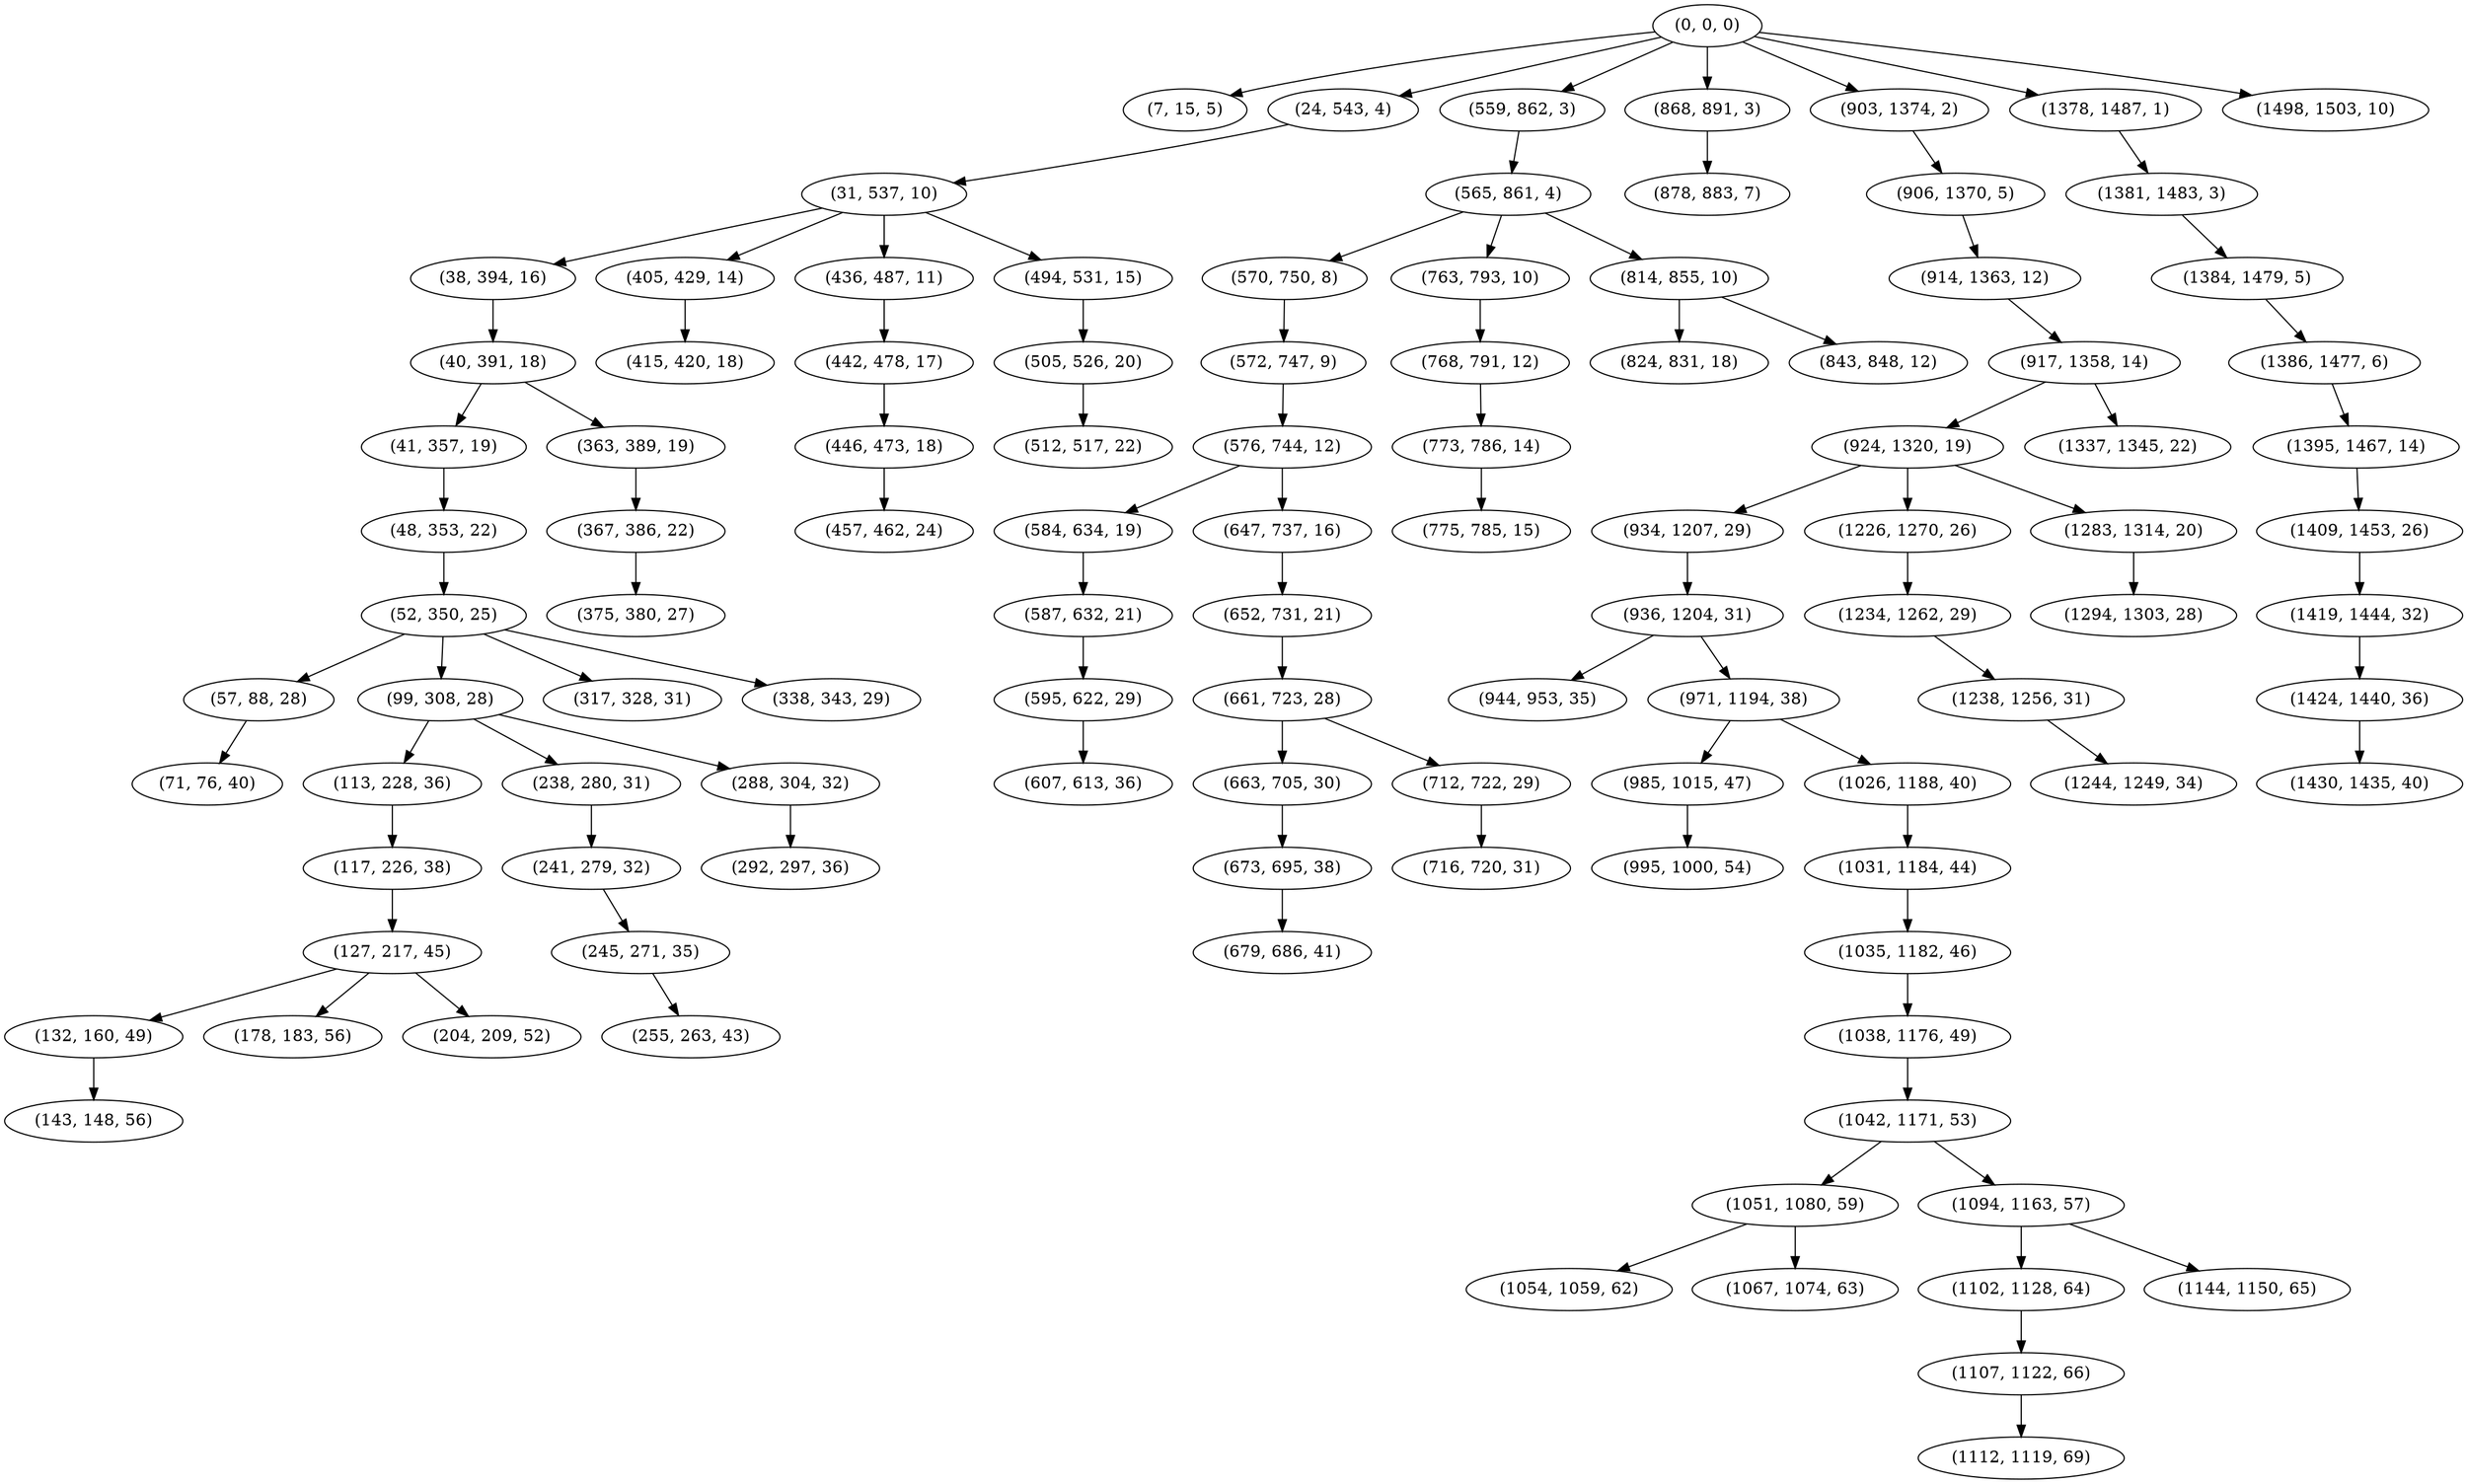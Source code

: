 digraph tree {
    "(0, 0, 0)";
    "(7, 15, 5)";
    "(24, 543, 4)";
    "(31, 537, 10)";
    "(38, 394, 16)";
    "(40, 391, 18)";
    "(41, 357, 19)";
    "(48, 353, 22)";
    "(52, 350, 25)";
    "(57, 88, 28)";
    "(71, 76, 40)";
    "(99, 308, 28)";
    "(113, 228, 36)";
    "(117, 226, 38)";
    "(127, 217, 45)";
    "(132, 160, 49)";
    "(143, 148, 56)";
    "(178, 183, 56)";
    "(204, 209, 52)";
    "(238, 280, 31)";
    "(241, 279, 32)";
    "(245, 271, 35)";
    "(255, 263, 43)";
    "(288, 304, 32)";
    "(292, 297, 36)";
    "(317, 328, 31)";
    "(338, 343, 29)";
    "(363, 389, 19)";
    "(367, 386, 22)";
    "(375, 380, 27)";
    "(405, 429, 14)";
    "(415, 420, 18)";
    "(436, 487, 11)";
    "(442, 478, 17)";
    "(446, 473, 18)";
    "(457, 462, 24)";
    "(494, 531, 15)";
    "(505, 526, 20)";
    "(512, 517, 22)";
    "(559, 862, 3)";
    "(565, 861, 4)";
    "(570, 750, 8)";
    "(572, 747, 9)";
    "(576, 744, 12)";
    "(584, 634, 19)";
    "(587, 632, 21)";
    "(595, 622, 29)";
    "(607, 613, 36)";
    "(647, 737, 16)";
    "(652, 731, 21)";
    "(661, 723, 28)";
    "(663, 705, 30)";
    "(673, 695, 38)";
    "(679, 686, 41)";
    "(712, 722, 29)";
    "(716, 720, 31)";
    "(763, 793, 10)";
    "(768, 791, 12)";
    "(773, 786, 14)";
    "(775, 785, 15)";
    "(814, 855, 10)";
    "(824, 831, 18)";
    "(843, 848, 12)";
    "(868, 891, 3)";
    "(878, 883, 7)";
    "(903, 1374, 2)";
    "(906, 1370, 5)";
    "(914, 1363, 12)";
    "(917, 1358, 14)";
    "(924, 1320, 19)";
    "(934, 1207, 29)";
    "(936, 1204, 31)";
    "(944, 953, 35)";
    "(971, 1194, 38)";
    "(985, 1015, 47)";
    "(995, 1000, 54)";
    "(1026, 1188, 40)";
    "(1031, 1184, 44)";
    "(1035, 1182, 46)";
    "(1038, 1176, 49)";
    "(1042, 1171, 53)";
    "(1051, 1080, 59)";
    "(1054, 1059, 62)";
    "(1067, 1074, 63)";
    "(1094, 1163, 57)";
    "(1102, 1128, 64)";
    "(1107, 1122, 66)";
    "(1112, 1119, 69)";
    "(1144, 1150, 65)";
    "(1226, 1270, 26)";
    "(1234, 1262, 29)";
    "(1238, 1256, 31)";
    "(1244, 1249, 34)";
    "(1283, 1314, 20)";
    "(1294, 1303, 28)";
    "(1337, 1345, 22)";
    "(1378, 1487, 1)";
    "(1381, 1483, 3)";
    "(1384, 1479, 5)";
    "(1386, 1477, 6)";
    "(1395, 1467, 14)";
    "(1409, 1453, 26)";
    "(1419, 1444, 32)";
    "(1424, 1440, 36)";
    "(1430, 1435, 40)";
    "(1498, 1503, 10)";
    "(0, 0, 0)" -> "(7, 15, 5)";
    "(0, 0, 0)" -> "(24, 543, 4)";
    "(0, 0, 0)" -> "(559, 862, 3)";
    "(0, 0, 0)" -> "(868, 891, 3)";
    "(0, 0, 0)" -> "(903, 1374, 2)";
    "(0, 0, 0)" -> "(1378, 1487, 1)";
    "(0, 0, 0)" -> "(1498, 1503, 10)";
    "(24, 543, 4)" -> "(31, 537, 10)";
    "(31, 537, 10)" -> "(38, 394, 16)";
    "(31, 537, 10)" -> "(405, 429, 14)";
    "(31, 537, 10)" -> "(436, 487, 11)";
    "(31, 537, 10)" -> "(494, 531, 15)";
    "(38, 394, 16)" -> "(40, 391, 18)";
    "(40, 391, 18)" -> "(41, 357, 19)";
    "(40, 391, 18)" -> "(363, 389, 19)";
    "(41, 357, 19)" -> "(48, 353, 22)";
    "(48, 353, 22)" -> "(52, 350, 25)";
    "(52, 350, 25)" -> "(57, 88, 28)";
    "(52, 350, 25)" -> "(99, 308, 28)";
    "(52, 350, 25)" -> "(317, 328, 31)";
    "(52, 350, 25)" -> "(338, 343, 29)";
    "(57, 88, 28)" -> "(71, 76, 40)";
    "(99, 308, 28)" -> "(113, 228, 36)";
    "(99, 308, 28)" -> "(238, 280, 31)";
    "(99, 308, 28)" -> "(288, 304, 32)";
    "(113, 228, 36)" -> "(117, 226, 38)";
    "(117, 226, 38)" -> "(127, 217, 45)";
    "(127, 217, 45)" -> "(132, 160, 49)";
    "(127, 217, 45)" -> "(178, 183, 56)";
    "(127, 217, 45)" -> "(204, 209, 52)";
    "(132, 160, 49)" -> "(143, 148, 56)";
    "(238, 280, 31)" -> "(241, 279, 32)";
    "(241, 279, 32)" -> "(245, 271, 35)";
    "(245, 271, 35)" -> "(255, 263, 43)";
    "(288, 304, 32)" -> "(292, 297, 36)";
    "(363, 389, 19)" -> "(367, 386, 22)";
    "(367, 386, 22)" -> "(375, 380, 27)";
    "(405, 429, 14)" -> "(415, 420, 18)";
    "(436, 487, 11)" -> "(442, 478, 17)";
    "(442, 478, 17)" -> "(446, 473, 18)";
    "(446, 473, 18)" -> "(457, 462, 24)";
    "(494, 531, 15)" -> "(505, 526, 20)";
    "(505, 526, 20)" -> "(512, 517, 22)";
    "(559, 862, 3)" -> "(565, 861, 4)";
    "(565, 861, 4)" -> "(570, 750, 8)";
    "(565, 861, 4)" -> "(763, 793, 10)";
    "(565, 861, 4)" -> "(814, 855, 10)";
    "(570, 750, 8)" -> "(572, 747, 9)";
    "(572, 747, 9)" -> "(576, 744, 12)";
    "(576, 744, 12)" -> "(584, 634, 19)";
    "(576, 744, 12)" -> "(647, 737, 16)";
    "(584, 634, 19)" -> "(587, 632, 21)";
    "(587, 632, 21)" -> "(595, 622, 29)";
    "(595, 622, 29)" -> "(607, 613, 36)";
    "(647, 737, 16)" -> "(652, 731, 21)";
    "(652, 731, 21)" -> "(661, 723, 28)";
    "(661, 723, 28)" -> "(663, 705, 30)";
    "(661, 723, 28)" -> "(712, 722, 29)";
    "(663, 705, 30)" -> "(673, 695, 38)";
    "(673, 695, 38)" -> "(679, 686, 41)";
    "(712, 722, 29)" -> "(716, 720, 31)";
    "(763, 793, 10)" -> "(768, 791, 12)";
    "(768, 791, 12)" -> "(773, 786, 14)";
    "(773, 786, 14)" -> "(775, 785, 15)";
    "(814, 855, 10)" -> "(824, 831, 18)";
    "(814, 855, 10)" -> "(843, 848, 12)";
    "(868, 891, 3)" -> "(878, 883, 7)";
    "(903, 1374, 2)" -> "(906, 1370, 5)";
    "(906, 1370, 5)" -> "(914, 1363, 12)";
    "(914, 1363, 12)" -> "(917, 1358, 14)";
    "(917, 1358, 14)" -> "(924, 1320, 19)";
    "(917, 1358, 14)" -> "(1337, 1345, 22)";
    "(924, 1320, 19)" -> "(934, 1207, 29)";
    "(924, 1320, 19)" -> "(1226, 1270, 26)";
    "(924, 1320, 19)" -> "(1283, 1314, 20)";
    "(934, 1207, 29)" -> "(936, 1204, 31)";
    "(936, 1204, 31)" -> "(944, 953, 35)";
    "(936, 1204, 31)" -> "(971, 1194, 38)";
    "(971, 1194, 38)" -> "(985, 1015, 47)";
    "(971, 1194, 38)" -> "(1026, 1188, 40)";
    "(985, 1015, 47)" -> "(995, 1000, 54)";
    "(1026, 1188, 40)" -> "(1031, 1184, 44)";
    "(1031, 1184, 44)" -> "(1035, 1182, 46)";
    "(1035, 1182, 46)" -> "(1038, 1176, 49)";
    "(1038, 1176, 49)" -> "(1042, 1171, 53)";
    "(1042, 1171, 53)" -> "(1051, 1080, 59)";
    "(1042, 1171, 53)" -> "(1094, 1163, 57)";
    "(1051, 1080, 59)" -> "(1054, 1059, 62)";
    "(1051, 1080, 59)" -> "(1067, 1074, 63)";
    "(1094, 1163, 57)" -> "(1102, 1128, 64)";
    "(1094, 1163, 57)" -> "(1144, 1150, 65)";
    "(1102, 1128, 64)" -> "(1107, 1122, 66)";
    "(1107, 1122, 66)" -> "(1112, 1119, 69)";
    "(1226, 1270, 26)" -> "(1234, 1262, 29)";
    "(1234, 1262, 29)" -> "(1238, 1256, 31)";
    "(1238, 1256, 31)" -> "(1244, 1249, 34)";
    "(1283, 1314, 20)" -> "(1294, 1303, 28)";
    "(1378, 1487, 1)" -> "(1381, 1483, 3)";
    "(1381, 1483, 3)" -> "(1384, 1479, 5)";
    "(1384, 1479, 5)" -> "(1386, 1477, 6)";
    "(1386, 1477, 6)" -> "(1395, 1467, 14)";
    "(1395, 1467, 14)" -> "(1409, 1453, 26)";
    "(1409, 1453, 26)" -> "(1419, 1444, 32)";
    "(1419, 1444, 32)" -> "(1424, 1440, 36)";
    "(1424, 1440, 36)" -> "(1430, 1435, 40)";
}
